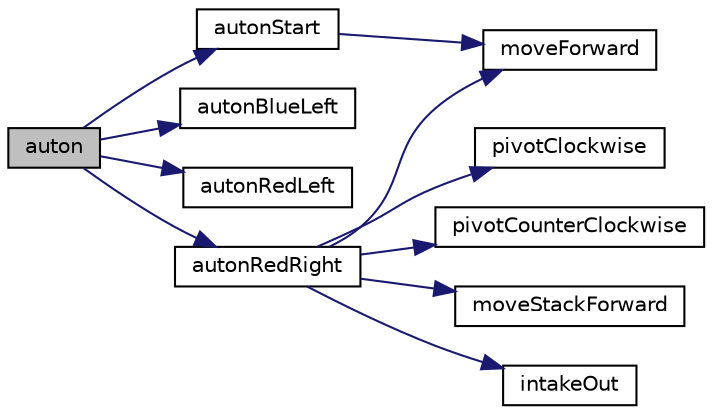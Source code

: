 digraph "auton"
{
  edge [fontname="Helvetica",fontsize="10",labelfontname="Helvetica",labelfontsize="10"];
  node [fontname="Helvetica",fontsize="10",shape=record];
  rankdir="LR";
  Node0 [label="auton",height=0.2,width=0.4,color="black", fillcolor="grey75", style="filled", fontcolor="black"];
  Node0 -> Node1 [color="midnightblue",fontsize="10",style="solid",fontname="Helvetica"];
  Node1 [label="autonStart",height=0.2,width=0.4,color="black", fillcolor="white", style="filled",URL="$auton_8cpp.html#a1a25993901b668e4c162eb31fa463b52"];
  Node1 -> Node2 [color="midnightblue",fontsize="10",style="solid",fontname="Helvetica"];
  Node2 [label="moveForward",height=0.2,width=0.4,color="black", fillcolor="white", style="filled",URL="$auton_8cpp.html#ac132ca53625938c26d9d9104ca5c9e82"];
  Node0 -> Node3 [color="midnightblue",fontsize="10",style="solid",fontname="Helvetica"];
  Node3 [label="autonBlueLeft",height=0.2,width=0.4,color="black", fillcolor="white", style="filled",URL="$auton_8cpp.html#a5bb01d00c76862cb15431efd4090bee9"];
  Node0 -> Node4 [color="midnightblue",fontsize="10",style="solid",fontname="Helvetica"];
  Node4 [label="autonRedLeft",height=0.2,width=0.4,color="black", fillcolor="white", style="filled",URL="$auton_8cpp.html#aae46c4423bc7ed2947e82c4c5dd7f469"];
  Node0 -> Node5 [color="midnightblue",fontsize="10",style="solid",fontname="Helvetica"];
  Node5 [label="autonRedRight",height=0.2,width=0.4,color="black", fillcolor="white", style="filled",URL="$auton_8cpp.html#aaf3b274e9144b7072829ca58203492a6"];
  Node5 -> Node2 [color="midnightblue",fontsize="10",style="solid",fontname="Helvetica"];
  Node5 -> Node6 [color="midnightblue",fontsize="10",style="solid",fontname="Helvetica"];
  Node6 [label="pivotClockwise",height=0.2,width=0.4,color="black", fillcolor="white", style="filled",URL="$auton_8cpp.html#a7c81bf7b683346af95d1ff72eb60619f"];
  Node5 -> Node7 [color="midnightblue",fontsize="10",style="solid",fontname="Helvetica"];
  Node7 [label="pivotCounterClockwise",height=0.2,width=0.4,color="black", fillcolor="white", style="filled",URL="$auton_8cpp.html#a962e4ac8747da1eb2aba6615d62e953b"];
  Node5 -> Node8 [color="midnightblue",fontsize="10",style="solid",fontname="Helvetica"];
  Node8 [label="moveStackForward",height=0.2,width=0.4,color="black", fillcolor="white", style="filled",URL="$drive_8h.html#a08a55986dab46203f1eeef50123cf4bd"];
  Node5 -> Node9 [color="midnightblue",fontsize="10",style="solid",fontname="Helvetica"];
  Node9 [label="intakeOut",height=0.2,width=0.4,color="black", fillcolor="white", style="filled",URL="$drive_8h.html#aaca1ffa87592c1c5783fe6e18f9c655b"];
}
